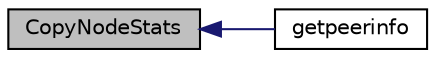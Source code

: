 digraph "CopyNodeStats"
{
  edge [fontname="Helvetica",fontsize="10",labelfontname="Helvetica",labelfontsize="10"];
  node [fontname="Helvetica",fontsize="10",shape=record];
  rankdir="LR";
  Node80 [label="CopyNodeStats",height=0.2,width=0.4,color="black", fillcolor="grey75", style="filled", fontcolor="black"];
  Node80 -> Node81 [dir="back",color="midnightblue",fontsize="10",style="solid",fontname="Helvetica"];
  Node81 [label="getpeerinfo",height=0.2,width=0.4,color="black", fillcolor="white", style="filled",URL="$df/dab/rpcnet_8cpp.html#aee93daaf3d283447eae5d8765e0e5ddb"];
}
